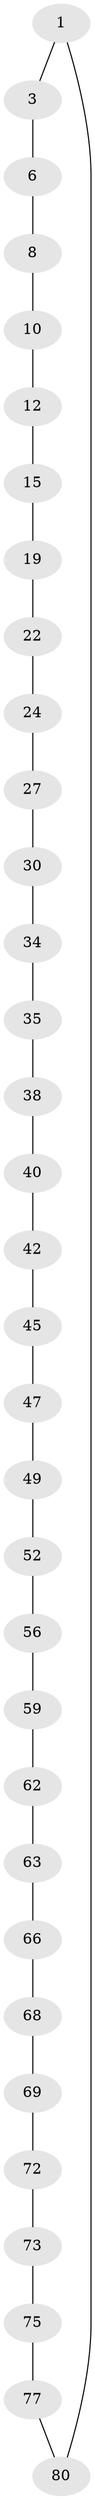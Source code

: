 // original degree distribution, {2: 1.0}
// Generated by graph-tools (version 1.1) at 2025/20/03/04/25 18:20:14]
// undirected, 33 vertices, 33 edges
graph export_dot {
graph [start="1"]
  node [color=gray90,style=filled];
  1 [super="+2"];
  3 [super="+4"];
  6 [super="+7"];
  8 [super="+9"];
  10 [super="+11"];
  12 [super="+13"];
  15 [super="+16"];
  19 [super="+20"];
  22 [super="+23"];
  24 [super="+25"];
  27 [super="+28"];
  30 [super="+31"];
  34;
  35 [super="+36"];
  38 [super="+39"];
  40 [super="+41"];
  42 [super="+43"];
  45 [super="+46"];
  47 [super="+48"];
  49 [super="+50"];
  52 [super="+53"];
  56 [super="+57"];
  59 [super="+60"];
  62;
  63 [super="+64"];
  66 [super="+67"];
  68;
  69 [super="+70"];
  72;
  73 [super="+74"];
  75 [super="+76"];
  77 [super="+78"];
  80 [super="+81"];
  1 -- 3;
  1 -- 80;
  3 -- 6;
  6 -- 8;
  8 -- 10;
  10 -- 12;
  12 -- 15;
  15 -- 19;
  19 -- 22;
  22 -- 24;
  24 -- 27;
  27 -- 30;
  30 -- 34;
  34 -- 35;
  35 -- 38;
  38 -- 40;
  40 -- 42;
  42 -- 45;
  45 -- 47;
  47 -- 49;
  49 -- 52;
  52 -- 56;
  56 -- 59;
  59 -- 62;
  62 -- 63;
  63 -- 66;
  66 -- 68;
  68 -- 69;
  69 -- 72;
  72 -- 73;
  73 -- 75;
  75 -- 77;
  77 -- 80;
}
